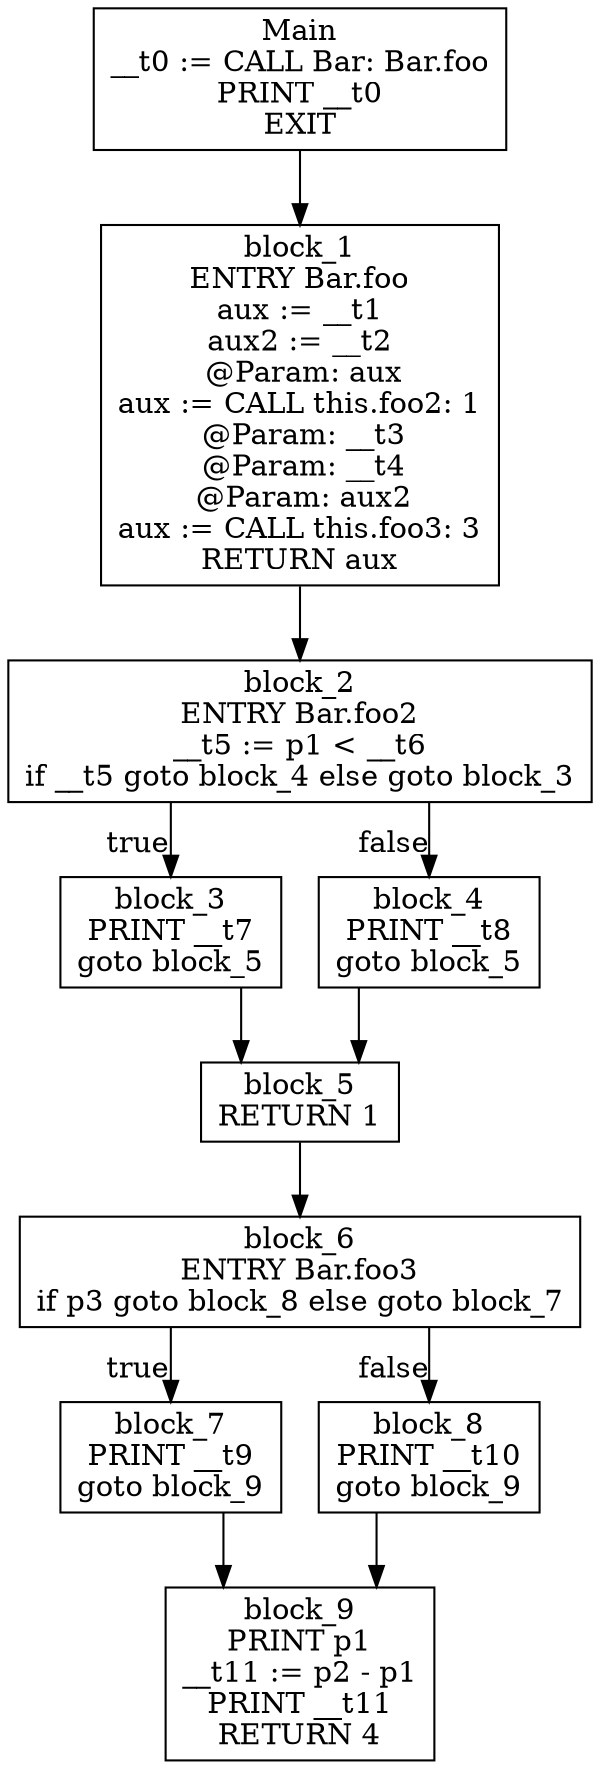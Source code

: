 digraph CFG {
graph [splines=ortho];
node [shape=box];
Main -> block_1;
Main [label="Main\n__t0 := CALL Bar: Bar.foo\nPRINT __t0\nEXIT\n"];
block_1 -> block_2;
block_1 [label="block_1\nENTRY Bar.foo\naux := __t1\naux2 := __t2\n @Param: aux\naux := CALL this.foo2: 1\n @Param: __t3\n @Param: __t4\n @Param: aux2\naux := CALL this.foo3: 3\nRETURN aux\n"];
block_2 -> block_3 [xlabel="true"];
block_2 -> block_4 [xlabel="false"];
block_2 [label="block_2\nENTRY Bar.foo2\n__t5 := p1 < __t6\nif __t5 goto block_4 else goto block_3\n"];
block_3 -> block_5;
block_3 [label="block_3\nPRINT __t7\ngoto block_5\n"];
block_4 -> block_5;
block_4 [label="block_4\nPRINT __t8\ngoto block_5\n"];
block_5 -> block_6;
block_5 [label="block_5\nRETURN 1\n"];
block_6 -> block_7 [xlabel="true"];
block_6 -> block_8 [xlabel="false"];
block_6 [label="block_6\nENTRY Bar.foo3\nif p3 goto block_8 else goto block_7\n"];
block_7 -> block_9;
block_7 [label="block_7\nPRINT __t9\ngoto block_9\n"];
block_8 -> block_9;
block_8 [label="block_8\nPRINT __t10\ngoto block_9\n"];
block_9 [label="block_9\nPRINT p1\n__t11 := p2 - p1\nPRINT __t11\nRETURN 4\n"];
}
